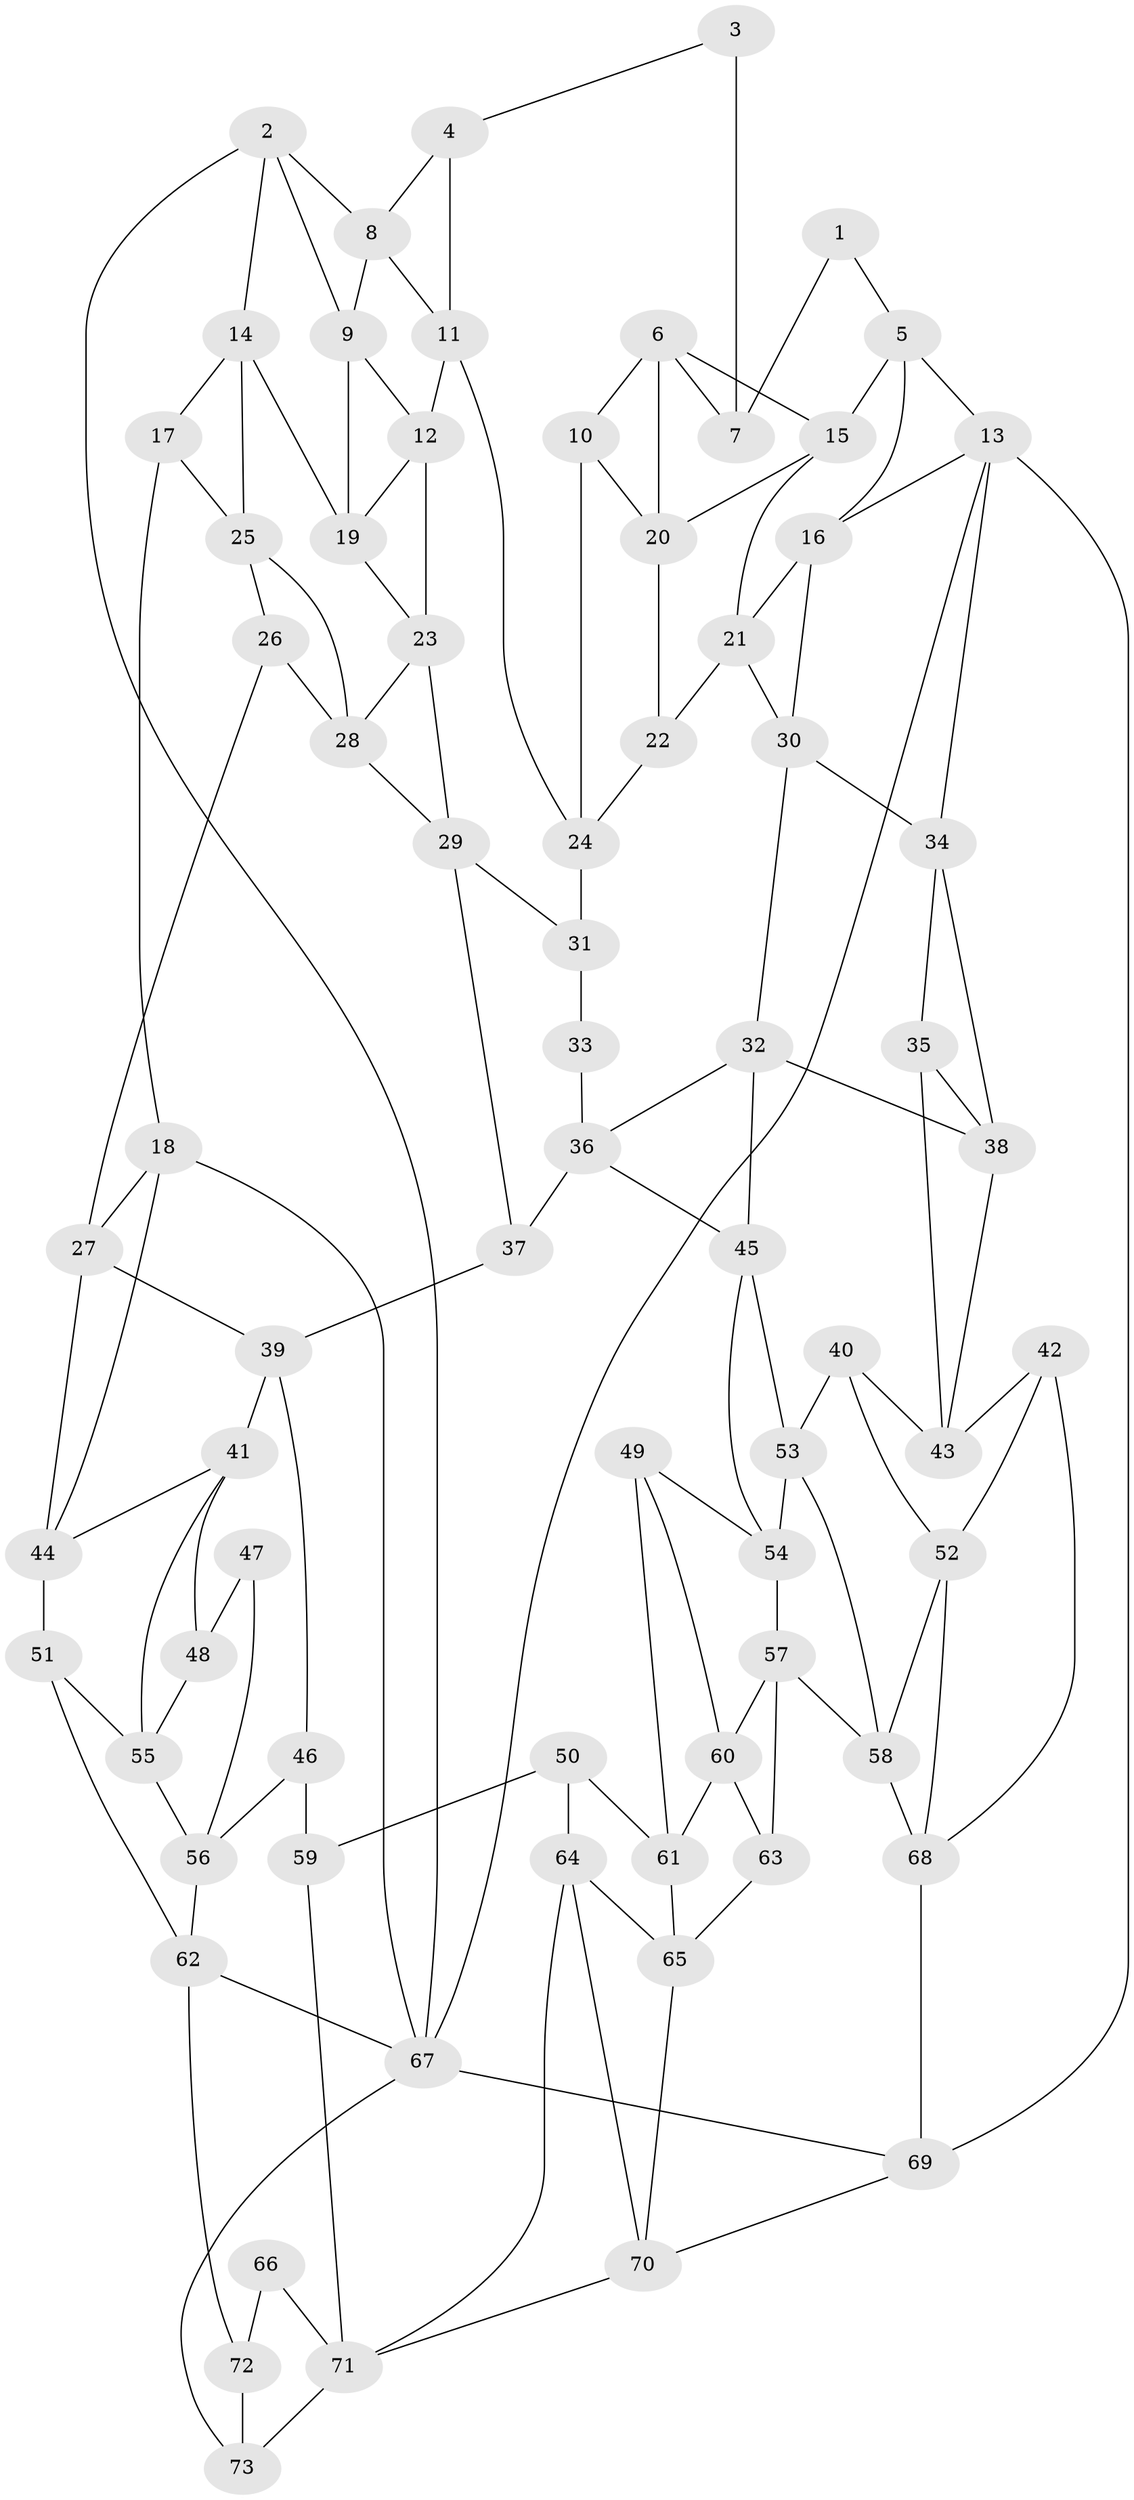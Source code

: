 // original degree distribution, {3: 0.02054794520547945, 4: 0.2534246575342466, 6: 0.2534246575342466, 5: 0.4726027397260274}
// Generated by graph-tools (version 1.1) at 2025/03/03/09/25 03:03:14]
// undirected, 73 vertices, 133 edges
graph export_dot {
graph [start="1"]
  node [color=gray90,style=filled];
  1;
  2;
  3;
  4;
  5;
  6;
  7;
  8;
  9;
  10;
  11;
  12;
  13;
  14;
  15;
  16;
  17;
  18;
  19;
  20;
  21;
  22;
  23;
  24;
  25;
  26;
  27;
  28;
  29;
  30;
  31;
  32;
  33;
  34;
  35;
  36;
  37;
  38;
  39;
  40;
  41;
  42;
  43;
  44;
  45;
  46;
  47;
  48;
  49;
  50;
  51;
  52;
  53;
  54;
  55;
  56;
  57;
  58;
  59;
  60;
  61;
  62;
  63;
  64;
  65;
  66;
  67;
  68;
  69;
  70;
  71;
  72;
  73;
  1 -- 5 [weight=1.0];
  1 -- 7 [weight=1.0];
  2 -- 8 [weight=1.0];
  2 -- 9 [weight=1.0];
  2 -- 14 [weight=1.0];
  2 -- 67 [weight=1.0];
  3 -- 4 [weight=1.0];
  3 -- 7 [weight=2.0];
  4 -- 8 [weight=1.0];
  4 -- 11 [weight=1.0];
  5 -- 13 [weight=1.0];
  5 -- 15 [weight=1.0];
  5 -- 16 [weight=1.0];
  6 -- 7 [weight=1.0];
  6 -- 10 [weight=1.0];
  6 -- 15 [weight=1.0];
  6 -- 20 [weight=1.0];
  8 -- 9 [weight=1.0];
  8 -- 11 [weight=1.0];
  9 -- 12 [weight=1.0];
  9 -- 19 [weight=1.0];
  10 -- 20 [weight=1.0];
  10 -- 24 [weight=1.0];
  11 -- 12 [weight=1.0];
  11 -- 24 [weight=1.0];
  12 -- 19 [weight=1.0];
  12 -- 23 [weight=1.0];
  13 -- 16 [weight=1.0];
  13 -- 34 [weight=1.0];
  13 -- 67 [weight=1.0];
  13 -- 69 [weight=1.0];
  14 -- 17 [weight=1.0];
  14 -- 19 [weight=1.0];
  14 -- 25 [weight=1.0];
  15 -- 20 [weight=1.0];
  15 -- 21 [weight=1.0];
  16 -- 21 [weight=1.0];
  16 -- 30 [weight=1.0];
  17 -- 18 [weight=1.0];
  17 -- 25 [weight=1.0];
  18 -- 27 [weight=1.0];
  18 -- 44 [weight=1.0];
  18 -- 67 [weight=1.0];
  19 -- 23 [weight=1.0];
  20 -- 22 [weight=1.0];
  21 -- 22 [weight=1.0];
  21 -- 30 [weight=1.0];
  22 -- 24 [weight=1.0];
  23 -- 28 [weight=1.0];
  23 -- 29 [weight=1.0];
  24 -- 31 [weight=1.0];
  25 -- 26 [weight=1.0];
  25 -- 28 [weight=1.0];
  26 -- 27 [weight=1.0];
  26 -- 28 [weight=1.0];
  27 -- 39 [weight=1.0];
  27 -- 44 [weight=1.0];
  28 -- 29 [weight=1.0];
  29 -- 31 [weight=1.0];
  29 -- 37 [weight=1.0];
  30 -- 32 [weight=1.0];
  30 -- 34 [weight=1.0];
  31 -- 33 [weight=2.0];
  32 -- 36 [weight=1.0];
  32 -- 38 [weight=1.0];
  32 -- 45 [weight=1.0];
  33 -- 36 [weight=1.0];
  34 -- 35 [weight=1.0];
  34 -- 38 [weight=1.0];
  35 -- 38 [weight=1.0];
  35 -- 43 [weight=1.0];
  36 -- 37 [weight=1.0];
  36 -- 45 [weight=1.0];
  37 -- 39 [weight=1.0];
  38 -- 43 [weight=1.0];
  39 -- 41 [weight=1.0];
  39 -- 46 [weight=1.0];
  40 -- 43 [weight=1.0];
  40 -- 52 [weight=1.0];
  40 -- 53 [weight=1.0];
  41 -- 44 [weight=1.0];
  41 -- 48 [weight=1.0];
  41 -- 55 [weight=1.0];
  42 -- 43 [weight=1.0];
  42 -- 52 [weight=1.0];
  42 -- 68 [weight=1.0];
  44 -- 51 [weight=1.0];
  45 -- 53 [weight=1.0];
  45 -- 54 [weight=1.0];
  46 -- 56 [weight=1.0];
  46 -- 59 [weight=2.0];
  47 -- 48 [weight=2.0];
  47 -- 56 [weight=1.0];
  48 -- 55 [weight=1.0];
  49 -- 54 [weight=1.0];
  49 -- 60 [weight=1.0];
  49 -- 61 [weight=1.0];
  50 -- 59 [weight=1.0];
  50 -- 61 [weight=1.0];
  50 -- 64 [weight=1.0];
  51 -- 55 [weight=1.0];
  51 -- 62 [weight=1.0];
  52 -- 58 [weight=1.0];
  52 -- 68 [weight=1.0];
  53 -- 54 [weight=1.0];
  53 -- 58 [weight=1.0];
  54 -- 57 [weight=1.0];
  55 -- 56 [weight=1.0];
  56 -- 62 [weight=1.0];
  57 -- 58 [weight=1.0];
  57 -- 60 [weight=1.0];
  57 -- 63 [weight=1.0];
  58 -- 68 [weight=1.0];
  59 -- 71 [weight=1.0];
  60 -- 61 [weight=1.0];
  60 -- 63 [weight=1.0];
  61 -- 65 [weight=1.0];
  62 -- 67 [weight=1.0];
  62 -- 72 [weight=1.0];
  63 -- 65 [weight=1.0];
  64 -- 65 [weight=1.0];
  64 -- 70 [weight=1.0];
  64 -- 71 [weight=1.0];
  65 -- 70 [weight=1.0];
  66 -- 71 [weight=2.0];
  66 -- 72 [weight=2.0];
  67 -- 69 [weight=1.0];
  67 -- 73 [weight=1.0];
  68 -- 69 [weight=2.0];
  69 -- 70 [weight=1.0];
  70 -- 71 [weight=1.0];
  71 -- 73 [weight=1.0];
  72 -- 73 [weight=1.0];
}
